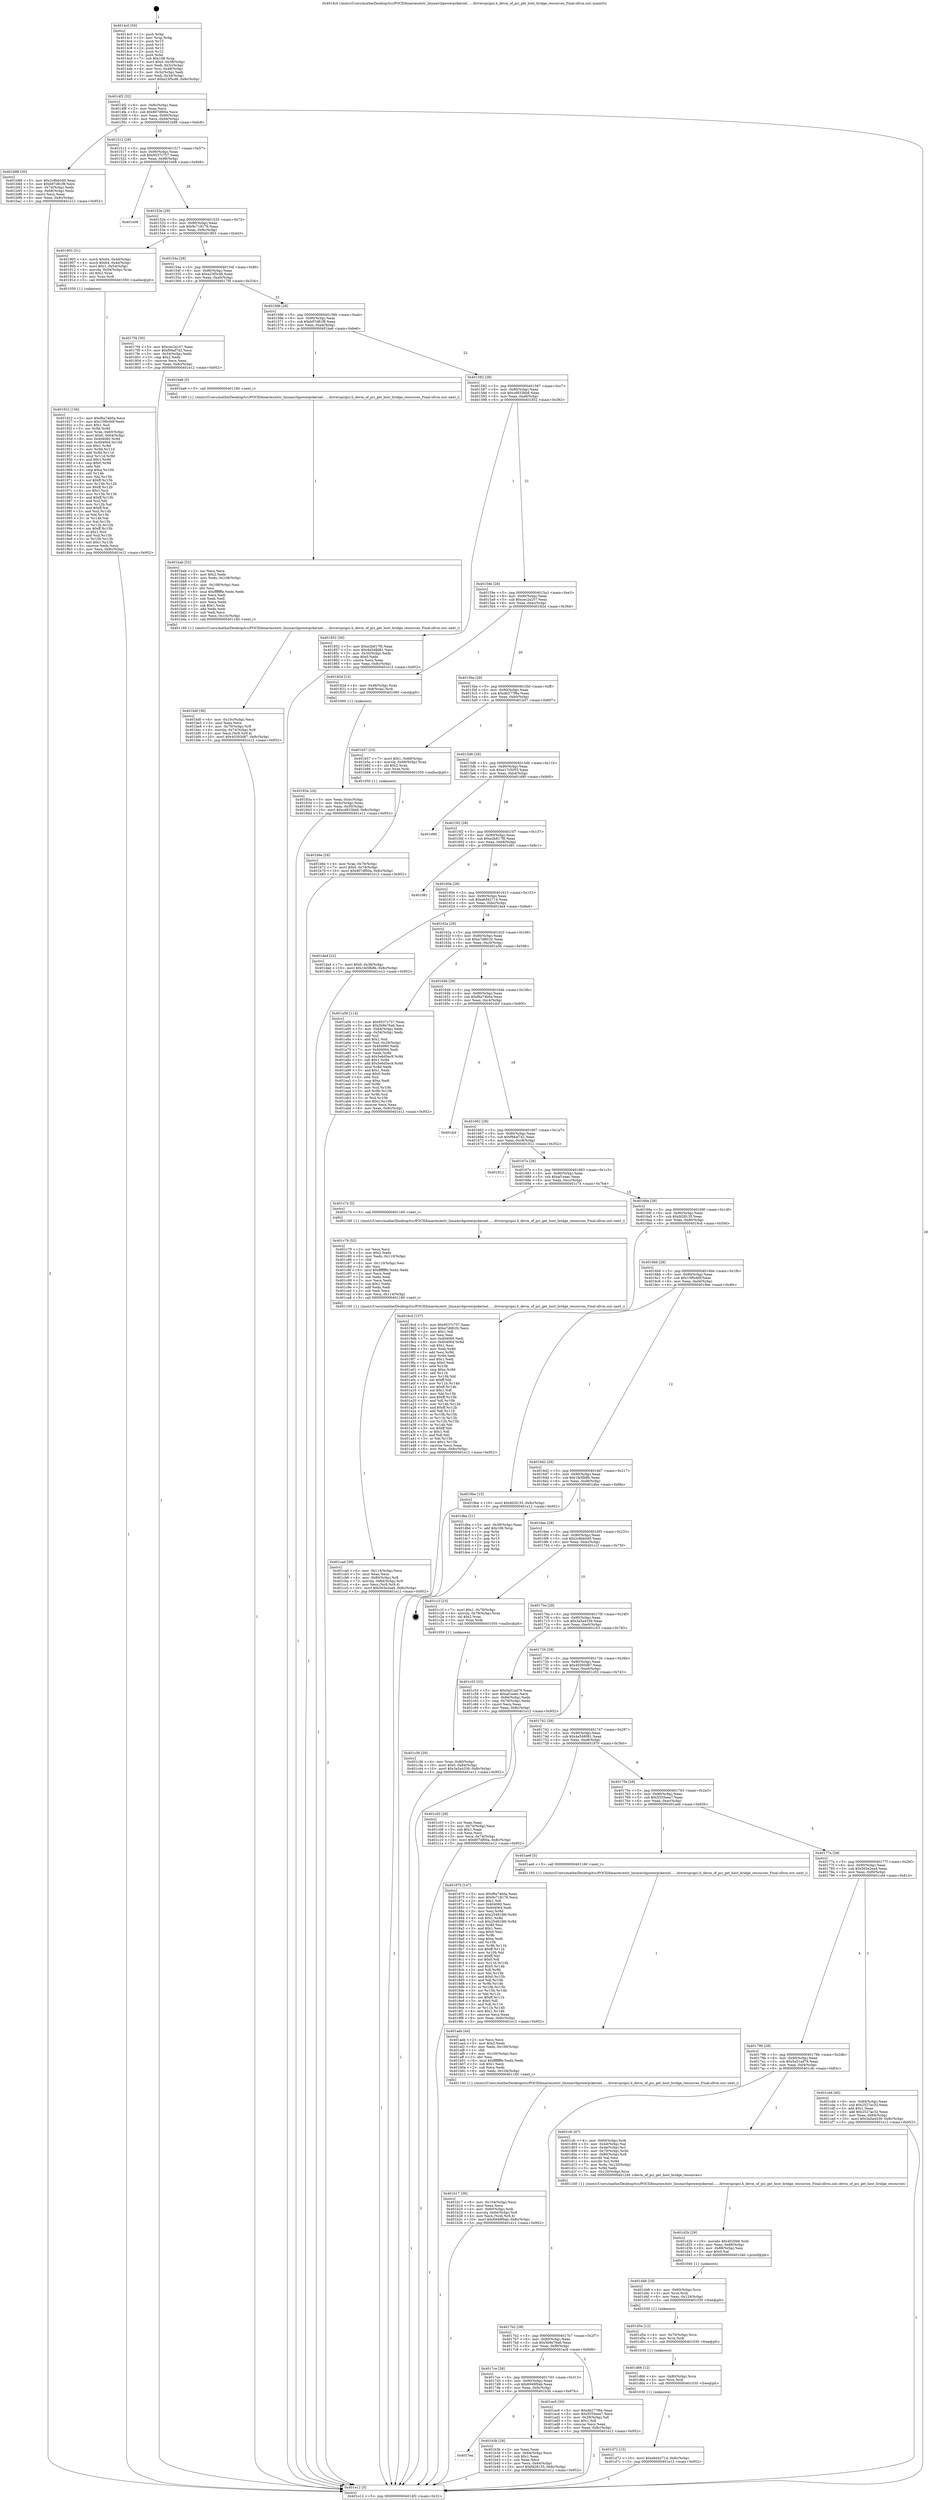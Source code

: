 digraph "0x4014c0" {
  label = "0x4014c0 (/mnt/c/Users/mathe/Desktop/tcc/POCII/binaries/extr_linuxarchpowerpckernel......driverspcipci.h_devm_of_pci_get_host_bridge_resources_Final-ollvm.out::main(0))"
  labelloc = "t"
  node[shape=record]

  Entry [label="",width=0.3,height=0.3,shape=circle,fillcolor=black,style=filled]
  "0x4014f2" [label="{
     0x4014f2 [32]\l
     | [instrs]\l
     &nbsp;&nbsp;0x4014f2 \<+6\>: mov -0x8c(%rbp),%eax\l
     &nbsp;&nbsp;0x4014f8 \<+2\>: mov %eax,%ecx\l
     &nbsp;&nbsp;0x4014fa \<+6\>: sub $0x807df00a,%ecx\l
     &nbsp;&nbsp;0x401500 \<+6\>: mov %eax,-0x90(%rbp)\l
     &nbsp;&nbsp;0x401506 \<+6\>: mov %ecx,-0x94(%rbp)\l
     &nbsp;&nbsp;0x40150c \<+6\>: je 0000000000401b88 \<main+0x6c8\>\l
  }"]
  "0x401b88" [label="{
     0x401b88 [30]\l
     | [instrs]\l
     &nbsp;&nbsp;0x401b88 \<+5\>: mov $0x2c8bb5d0,%eax\l
     &nbsp;&nbsp;0x401b8d \<+5\>: mov $0xb97d81f8,%ecx\l
     &nbsp;&nbsp;0x401b92 \<+3\>: mov -0x74(%rbp),%edx\l
     &nbsp;&nbsp;0x401b95 \<+3\>: cmp -0x68(%rbp),%edx\l
     &nbsp;&nbsp;0x401b98 \<+3\>: cmovl %ecx,%eax\l
     &nbsp;&nbsp;0x401b9b \<+6\>: mov %eax,-0x8c(%rbp)\l
     &nbsp;&nbsp;0x401ba1 \<+5\>: jmp 0000000000401e12 \<main+0x952\>\l
  }"]
  "0x401512" [label="{
     0x401512 [28]\l
     | [instrs]\l
     &nbsp;&nbsp;0x401512 \<+5\>: jmp 0000000000401517 \<main+0x57\>\l
     &nbsp;&nbsp;0x401517 \<+6\>: mov -0x90(%rbp),%eax\l
     &nbsp;&nbsp;0x40151d \<+5\>: sub $0x9537c757,%eax\l
     &nbsp;&nbsp;0x401522 \<+6\>: mov %eax,-0x98(%rbp)\l
     &nbsp;&nbsp;0x401528 \<+6\>: je 0000000000401e08 \<main+0x948\>\l
  }"]
  Exit [label="",width=0.3,height=0.3,shape=circle,fillcolor=black,style=filled,peripheries=2]
  "0x401e08" [label="{
     0x401e08\l
  }", style=dashed]
  "0x40152e" [label="{
     0x40152e [28]\l
     | [instrs]\l
     &nbsp;&nbsp;0x40152e \<+5\>: jmp 0000000000401533 \<main+0x73\>\l
     &nbsp;&nbsp;0x401533 \<+6\>: mov -0x90(%rbp),%eax\l
     &nbsp;&nbsp;0x401539 \<+5\>: sub $0x9c718176,%eax\l
     &nbsp;&nbsp;0x40153e \<+6\>: mov %eax,-0x9c(%rbp)\l
     &nbsp;&nbsp;0x401544 \<+6\>: je 0000000000401903 \<main+0x443\>\l
  }"]
  "0x401d72" [label="{
     0x401d72 [15]\l
     | [instrs]\l
     &nbsp;&nbsp;0x401d72 \<+10\>: movl $0xe6d42714,-0x8c(%rbp)\l
     &nbsp;&nbsp;0x401d7c \<+5\>: jmp 0000000000401e12 \<main+0x952\>\l
  }"]
  "0x401903" [label="{
     0x401903 [31]\l
     | [instrs]\l
     &nbsp;&nbsp;0x401903 \<+4\>: movb $0x64,-0x4d(%rbp)\l
     &nbsp;&nbsp;0x401907 \<+4\>: movb $0x64,-0x4e(%rbp)\l
     &nbsp;&nbsp;0x40190b \<+7\>: movl $0x1,-0x54(%rbp)\l
     &nbsp;&nbsp;0x401912 \<+4\>: movslq -0x54(%rbp),%rax\l
     &nbsp;&nbsp;0x401916 \<+4\>: shl $0x2,%rax\l
     &nbsp;&nbsp;0x40191a \<+3\>: mov %rax,%rdi\l
     &nbsp;&nbsp;0x40191d \<+5\>: call 0000000000401050 \<malloc@plt\>\l
     | [calls]\l
     &nbsp;&nbsp;0x401050 \{1\} (unknown)\l
  }"]
  "0x40154a" [label="{
     0x40154a [28]\l
     | [instrs]\l
     &nbsp;&nbsp;0x40154a \<+5\>: jmp 000000000040154f \<main+0x8f\>\l
     &nbsp;&nbsp;0x40154f \<+6\>: mov -0x90(%rbp),%eax\l
     &nbsp;&nbsp;0x401555 \<+5\>: sub $0xa23f5cd8,%eax\l
     &nbsp;&nbsp;0x40155a \<+6\>: mov %eax,-0xa0(%rbp)\l
     &nbsp;&nbsp;0x401560 \<+6\>: je 00000000004017f4 \<main+0x334\>\l
  }"]
  "0x401d66" [label="{
     0x401d66 [12]\l
     | [instrs]\l
     &nbsp;&nbsp;0x401d66 \<+4\>: mov -0x80(%rbp),%rcx\l
     &nbsp;&nbsp;0x401d6a \<+3\>: mov %rcx,%rdi\l
     &nbsp;&nbsp;0x401d6d \<+5\>: call 0000000000401030 \<free@plt\>\l
     | [calls]\l
     &nbsp;&nbsp;0x401030 \{1\} (unknown)\l
  }"]
  "0x4017f4" [label="{
     0x4017f4 [30]\l
     | [instrs]\l
     &nbsp;&nbsp;0x4017f4 \<+5\>: mov $0xcec2a107,%eax\l
     &nbsp;&nbsp;0x4017f9 \<+5\>: mov $0xf94af742,%ecx\l
     &nbsp;&nbsp;0x4017fe \<+3\>: mov -0x34(%rbp),%edx\l
     &nbsp;&nbsp;0x401801 \<+3\>: cmp $0x2,%edx\l
     &nbsp;&nbsp;0x401804 \<+3\>: cmovne %ecx,%eax\l
     &nbsp;&nbsp;0x401807 \<+6\>: mov %eax,-0x8c(%rbp)\l
     &nbsp;&nbsp;0x40180d \<+5\>: jmp 0000000000401e12 \<main+0x952\>\l
  }"]
  "0x401566" [label="{
     0x401566 [28]\l
     | [instrs]\l
     &nbsp;&nbsp;0x401566 \<+5\>: jmp 000000000040156b \<main+0xab\>\l
     &nbsp;&nbsp;0x40156b \<+6\>: mov -0x90(%rbp),%eax\l
     &nbsp;&nbsp;0x401571 \<+5\>: sub $0xb97d81f8,%eax\l
     &nbsp;&nbsp;0x401576 \<+6\>: mov %eax,-0xa4(%rbp)\l
     &nbsp;&nbsp;0x40157c \<+6\>: je 0000000000401ba6 \<main+0x6e6\>\l
  }"]
  "0x401e12" [label="{
     0x401e12 [5]\l
     | [instrs]\l
     &nbsp;&nbsp;0x401e12 \<+5\>: jmp 00000000004014f2 \<main+0x32\>\l
  }"]
  "0x4014c0" [label="{
     0x4014c0 [50]\l
     | [instrs]\l
     &nbsp;&nbsp;0x4014c0 \<+1\>: push %rbp\l
     &nbsp;&nbsp;0x4014c1 \<+3\>: mov %rsp,%rbp\l
     &nbsp;&nbsp;0x4014c4 \<+2\>: push %r15\l
     &nbsp;&nbsp;0x4014c6 \<+2\>: push %r14\l
     &nbsp;&nbsp;0x4014c8 \<+2\>: push %r13\l
     &nbsp;&nbsp;0x4014ca \<+2\>: push %r12\l
     &nbsp;&nbsp;0x4014cc \<+1\>: push %rbx\l
     &nbsp;&nbsp;0x4014cd \<+7\>: sub $0x108,%rsp\l
     &nbsp;&nbsp;0x4014d4 \<+7\>: movl $0x0,-0x38(%rbp)\l
     &nbsp;&nbsp;0x4014db \<+3\>: mov %edi,-0x3c(%rbp)\l
     &nbsp;&nbsp;0x4014de \<+4\>: mov %rsi,-0x48(%rbp)\l
     &nbsp;&nbsp;0x4014e2 \<+3\>: mov -0x3c(%rbp),%edi\l
     &nbsp;&nbsp;0x4014e5 \<+3\>: mov %edi,-0x34(%rbp)\l
     &nbsp;&nbsp;0x4014e8 \<+10\>: movl $0xa23f5cd8,-0x8c(%rbp)\l
  }"]
  "0x401d5a" [label="{
     0x401d5a [12]\l
     | [instrs]\l
     &nbsp;&nbsp;0x401d5a \<+4\>: mov -0x70(%rbp),%rcx\l
     &nbsp;&nbsp;0x401d5e \<+3\>: mov %rcx,%rdi\l
     &nbsp;&nbsp;0x401d61 \<+5\>: call 0000000000401030 \<free@plt\>\l
     | [calls]\l
     &nbsp;&nbsp;0x401030 \{1\} (unknown)\l
  }"]
  "0x401ba6" [label="{
     0x401ba6 [5]\l
     | [instrs]\l
     &nbsp;&nbsp;0x401ba6 \<+5\>: call 0000000000401160 \<next_i\>\l
     | [calls]\l
     &nbsp;&nbsp;0x401160 \{1\} (/mnt/c/Users/mathe/Desktop/tcc/POCII/binaries/extr_linuxarchpowerpckernel......driverspcipci.h_devm_of_pci_get_host_bridge_resources_Final-ollvm.out::next_i)\l
  }"]
  "0x401582" [label="{
     0x401582 [28]\l
     | [instrs]\l
     &nbsp;&nbsp;0x401582 \<+5\>: jmp 0000000000401587 \<main+0xc7\>\l
     &nbsp;&nbsp;0x401587 \<+6\>: mov -0x90(%rbp),%eax\l
     &nbsp;&nbsp;0x40158d \<+5\>: sub $0xcd833bb8,%eax\l
     &nbsp;&nbsp;0x401592 \<+6\>: mov %eax,-0xa8(%rbp)\l
     &nbsp;&nbsp;0x401598 \<+6\>: je 0000000000401852 \<main+0x392\>\l
  }"]
  "0x401d48" [label="{
     0x401d48 [18]\l
     | [instrs]\l
     &nbsp;&nbsp;0x401d48 \<+4\>: mov -0x60(%rbp),%rcx\l
     &nbsp;&nbsp;0x401d4c \<+3\>: mov %rcx,%rdi\l
     &nbsp;&nbsp;0x401d4f \<+6\>: mov %eax,-0x124(%rbp)\l
     &nbsp;&nbsp;0x401d55 \<+5\>: call 0000000000401030 \<free@plt\>\l
     | [calls]\l
     &nbsp;&nbsp;0x401030 \{1\} (unknown)\l
  }"]
  "0x401852" [label="{
     0x401852 [30]\l
     | [instrs]\l
     &nbsp;&nbsp;0x401852 \<+5\>: mov $0xe2b817f0,%eax\l
     &nbsp;&nbsp;0x401857 \<+5\>: mov $0x4a548081,%ecx\l
     &nbsp;&nbsp;0x40185c \<+3\>: mov -0x30(%rbp),%edx\l
     &nbsp;&nbsp;0x40185f \<+3\>: cmp $0x0,%edx\l
     &nbsp;&nbsp;0x401862 \<+3\>: cmove %ecx,%eax\l
     &nbsp;&nbsp;0x401865 \<+6\>: mov %eax,-0x8c(%rbp)\l
     &nbsp;&nbsp;0x40186b \<+5\>: jmp 0000000000401e12 \<main+0x952\>\l
  }"]
  "0x40159e" [label="{
     0x40159e [28]\l
     | [instrs]\l
     &nbsp;&nbsp;0x40159e \<+5\>: jmp 00000000004015a3 \<main+0xe3\>\l
     &nbsp;&nbsp;0x4015a3 \<+6\>: mov -0x90(%rbp),%eax\l
     &nbsp;&nbsp;0x4015a9 \<+5\>: sub $0xcec2a107,%eax\l
     &nbsp;&nbsp;0x4015ae \<+6\>: mov %eax,-0xac(%rbp)\l
     &nbsp;&nbsp;0x4015b4 \<+6\>: je 000000000040182d \<main+0x36d\>\l
  }"]
  "0x401d2b" [label="{
     0x401d2b [29]\l
     | [instrs]\l
     &nbsp;&nbsp;0x401d2b \<+10\>: movabs $0x4020b6,%rdi\l
     &nbsp;&nbsp;0x401d35 \<+6\>: mov %eax,-0x88(%rbp)\l
     &nbsp;&nbsp;0x401d3b \<+6\>: mov -0x88(%rbp),%esi\l
     &nbsp;&nbsp;0x401d41 \<+2\>: mov $0x0,%al\l
     &nbsp;&nbsp;0x401d43 \<+5\>: call 0000000000401040 \<printf@plt\>\l
     | [calls]\l
     &nbsp;&nbsp;0x401040 \{1\} (unknown)\l
  }"]
  "0x40182d" [label="{
     0x40182d [13]\l
     | [instrs]\l
     &nbsp;&nbsp;0x40182d \<+4\>: mov -0x48(%rbp),%rax\l
     &nbsp;&nbsp;0x401831 \<+4\>: mov 0x8(%rax),%rdi\l
     &nbsp;&nbsp;0x401835 \<+5\>: call 0000000000401060 \<atoi@plt\>\l
     | [calls]\l
     &nbsp;&nbsp;0x401060 \{1\} (unknown)\l
  }"]
  "0x4015ba" [label="{
     0x4015ba [28]\l
     | [instrs]\l
     &nbsp;&nbsp;0x4015ba \<+5\>: jmp 00000000004015bf \<main+0xff\>\l
     &nbsp;&nbsp;0x4015bf \<+6\>: mov -0x90(%rbp),%eax\l
     &nbsp;&nbsp;0x4015c5 \<+5\>: sub $0xdb277f6e,%eax\l
     &nbsp;&nbsp;0x4015ca \<+6\>: mov %eax,-0xb0(%rbp)\l
     &nbsp;&nbsp;0x4015d0 \<+6\>: je 0000000000401b57 \<main+0x697\>\l
  }"]
  "0x40183a" [label="{
     0x40183a [24]\l
     | [instrs]\l
     &nbsp;&nbsp;0x40183a \<+3\>: mov %eax,-0x4c(%rbp)\l
     &nbsp;&nbsp;0x40183d \<+3\>: mov -0x4c(%rbp),%eax\l
     &nbsp;&nbsp;0x401840 \<+3\>: mov %eax,-0x30(%rbp)\l
     &nbsp;&nbsp;0x401843 \<+10\>: movl $0xcd833bb8,-0x8c(%rbp)\l
     &nbsp;&nbsp;0x40184d \<+5\>: jmp 0000000000401e12 \<main+0x952\>\l
  }"]
  "0x401cad" [label="{
     0x401cad [39]\l
     | [instrs]\l
     &nbsp;&nbsp;0x401cad \<+6\>: mov -0x114(%rbp),%ecx\l
     &nbsp;&nbsp;0x401cb3 \<+3\>: imul %eax,%ecx\l
     &nbsp;&nbsp;0x401cb6 \<+4\>: mov -0x80(%rbp),%r8\l
     &nbsp;&nbsp;0x401cba \<+7\>: movslq -0x84(%rbp),%r9\l
     &nbsp;&nbsp;0x401cc1 \<+4\>: mov %ecx,(%r8,%r9,4)\l
     &nbsp;&nbsp;0x401cc5 \<+10\>: movl $0x563e2ea4,-0x8c(%rbp)\l
     &nbsp;&nbsp;0x401ccf \<+5\>: jmp 0000000000401e12 \<main+0x952\>\l
  }"]
  "0x401b57" [label="{
     0x401b57 [23]\l
     | [instrs]\l
     &nbsp;&nbsp;0x401b57 \<+7\>: movl $0x1,-0x68(%rbp)\l
     &nbsp;&nbsp;0x401b5e \<+4\>: movslq -0x68(%rbp),%rax\l
     &nbsp;&nbsp;0x401b62 \<+4\>: shl $0x2,%rax\l
     &nbsp;&nbsp;0x401b66 \<+3\>: mov %rax,%rdi\l
     &nbsp;&nbsp;0x401b69 \<+5\>: call 0000000000401050 \<malloc@plt\>\l
     | [calls]\l
     &nbsp;&nbsp;0x401050 \{1\} (unknown)\l
  }"]
  "0x4015d6" [label="{
     0x4015d6 [28]\l
     | [instrs]\l
     &nbsp;&nbsp;0x4015d6 \<+5\>: jmp 00000000004015db \<main+0x11b\>\l
     &nbsp;&nbsp;0x4015db \<+6\>: mov -0x90(%rbp),%eax\l
     &nbsp;&nbsp;0x4015e1 \<+5\>: sub $0xe17c5055,%eax\l
     &nbsp;&nbsp;0x4015e6 \<+6\>: mov %eax,-0xb4(%rbp)\l
     &nbsp;&nbsp;0x4015ec \<+6\>: je 0000000000401d90 \<main+0x8d0\>\l
  }"]
  "0x401c79" [label="{
     0x401c79 [52]\l
     | [instrs]\l
     &nbsp;&nbsp;0x401c79 \<+2\>: xor %ecx,%ecx\l
     &nbsp;&nbsp;0x401c7b \<+5\>: mov $0x2,%edx\l
     &nbsp;&nbsp;0x401c80 \<+6\>: mov %edx,-0x110(%rbp)\l
     &nbsp;&nbsp;0x401c86 \<+1\>: cltd\l
     &nbsp;&nbsp;0x401c87 \<+6\>: mov -0x110(%rbp),%esi\l
     &nbsp;&nbsp;0x401c8d \<+2\>: idiv %esi\l
     &nbsp;&nbsp;0x401c8f \<+6\>: imul $0xfffffffe,%edx,%edx\l
     &nbsp;&nbsp;0x401c95 \<+2\>: mov %ecx,%edi\l
     &nbsp;&nbsp;0x401c97 \<+2\>: sub %edx,%edi\l
     &nbsp;&nbsp;0x401c99 \<+2\>: mov %ecx,%edx\l
     &nbsp;&nbsp;0x401c9b \<+3\>: sub $0x1,%edx\l
     &nbsp;&nbsp;0x401c9e \<+2\>: add %edx,%edi\l
     &nbsp;&nbsp;0x401ca0 \<+2\>: sub %edi,%ecx\l
     &nbsp;&nbsp;0x401ca2 \<+6\>: mov %ecx,-0x114(%rbp)\l
     &nbsp;&nbsp;0x401ca8 \<+5\>: call 0000000000401160 \<next_i\>\l
     | [calls]\l
     &nbsp;&nbsp;0x401160 \{1\} (/mnt/c/Users/mathe/Desktop/tcc/POCII/binaries/extr_linuxarchpowerpckernel......driverspcipci.h_devm_of_pci_get_host_bridge_resources_Final-ollvm.out::next_i)\l
  }"]
  "0x401d90" [label="{
     0x401d90\l
  }", style=dashed]
  "0x4015f2" [label="{
     0x4015f2 [28]\l
     | [instrs]\l
     &nbsp;&nbsp;0x4015f2 \<+5\>: jmp 00000000004015f7 \<main+0x137\>\l
     &nbsp;&nbsp;0x4015f7 \<+6\>: mov -0x90(%rbp),%eax\l
     &nbsp;&nbsp;0x4015fd \<+5\>: sub $0xe2b817f0,%eax\l
     &nbsp;&nbsp;0x401602 \<+6\>: mov %eax,-0xb8(%rbp)\l
     &nbsp;&nbsp;0x401608 \<+6\>: je 0000000000401d81 \<main+0x8c1\>\l
  }"]
  "0x401c36" [label="{
     0x401c36 [29]\l
     | [instrs]\l
     &nbsp;&nbsp;0x401c36 \<+4\>: mov %rax,-0x80(%rbp)\l
     &nbsp;&nbsp;0x401c3a \<+10\>: movl $0x0,-0x84(%rbp)\l
     &nbsp;&nbsp;0x401c44 \<+10\>: movl $0x3a5a4339,-0x8c(%rbp)\l
     &nbsp;&nbsp;0x401c4e \<+5\>: jmp 0000000000401e12 \<main+0x952\>\l
  }"]
  "0x401d81" [label="{
     0x401d81\l
  }", style=dashed]
  "0x40160e" [label="{
     0x40160e [28]\l
     | [instrs]\l
     &nbsp;&nbsp;0x40160e \<+5\>: jmp 0000000000401613 \<main+0x153\>\l
     &nbsp;&nbsp;0x401613 \<+6\>: mov -0x90(%rbp),%eax\l
     &nbsp;&nbsp;0x401619 \<+5\>: sub $0xe6d42714,%eax\l
     &nbsp;&nbsp;0x40161e \<+6\>: mov %eax,-0xbc(%rbp)\l
     &nbsp;&nbsp;0x401624 \<+6\>: je 0000000000401da4 \<main+0x8e4\>\l
  }"]
  "0x401bdf" [label="{
     0x401bdf [36]\l
     | [instrs]\l
     &nbsp;&nbsp;0x401bdf \<+6\>: mov -0x10c(%rbp),%ecx\l
     &nbsp;&nbsp;0x401be5 \<+3\>: imul %eax,%ecx\l
     &nbsp;&nbsp;0x401be8 \<+4\>: mov -0x70(%rbp),%r8\l
     &nbsp;&nbsp;0x401bec \<+4\>: movslq -0x74(%rbp),%r9\l
     &nbsp;&nbsp;0x401bf0 \<+4\>: mov %ecx,(%r8,%r9,4)\l
     &nbsp;&nbsp;0x401bf4 \<+10\>: movl $0x40393d87,-0x8c(%rbp)\l
     &nbsp;&nbsp;0x401bfe \<+5\>: jmp 0000000000401e12 \<main+0x952\>\l
  }"]
  "0x401da4" [label="{
     0x401da4 [22]\l
     | [instrs]\l
     &nbsp;&nbsp;0x401da4 \<+7\>: movl $0x0,-0x38(%rbp)\l
     &nbsp;&nbsp;0x401dab \<+10\>: movl $0x1fe5fb8b,-0x8c(%rbp)\l
     &nbsp;&nbsp;0x401db5 \<+5\>: jmp 0000000000401e12 \<main+0x952\>\l
  }"]
  "0x40162a" [label="{
     0x40162a [28]\l
     | [instrs]\l
     &nbsp;&nbsp;0x40162a \<+5\>: jmp 000000000040162f \<main+0x16f\>\l
     &nbsp;&nbsp;0x40162f \<+6\>: mov -0x90(%rbp),%eax\l
     &nbsp;&nbsp;0x401635 \<+5\>: sub $0xe7d861fc,%eax\l
     &nbsp;&nbsp;0x40163a \<+6\>: mov %eax,-0xc0(%rbp)\l
     &nbsp;&nbsp;0x401640 \<+6\>: je 0000000000401a56 \<main+0x596\>\l
  }"]
  "0x401bab" [label="{
     0x401bab [52]\l
     | [instrs]\l
     &nbsp;&nbsp;0x401bab \<+2\>: xor %ecx,%ecx\l
     &nbsp;&nbsp;0x401bad \<+5\>: mov $0x2,%edx\l
     &nbsp;&nbsp;0x401bb2 \<+6\>: mov %edx,-0x108(%rbp)\l
     &nbsp;&nbsp;0x401bb8 \<+1\>: cltd\l
     &nbsp;&nbsp;0x401bb9 \<+6\>: mov -0x108(%rbp),%esi\l
     &nbsp;&nbsp;0x401bbf \<+2\>: idiv %esi\l
     &nbsp;&nbsp;0x401bc1 \<+6\>: imul $0xfffffffe,%edx,%edx\l
     &nbsp;&nbsp;0x401bc7 \<+2\>: mov %ecx,%edi\l
     &nbsp;&nbsp;0x401bc9 \<+2\>: sub %edx,%edi\l
     &nbsp;&nbsp;0x401bcb \<+2\>: mov %ecx,%edx\l
     &nbsp;&nbsp;0x401bcd \<+3\>: sub $0x1,%edx\l
     &nbsp;&nbsp;0x401bd0 \<+2\>: add %edx,%edi\l
     &nbsp;&nbsp;0x401bd2 \<+2\>: sub %edi,%ecx\l
     &nbsp;&nbsp;0x401bd4 \<+6\>: mov %ecx,-0x10c(%rbp)\l
     &nbsp;&nbsp;0x401bda \<+5\>: call 0000000000401160 \<next_i\>\l
     | [calls]\l
     &nbsp;&nbsp;0x401160 \{1\} (/mnt/c/Users/mathe/Desktop/tcc/POCII/binaries/extr_linuxarchpowerpckernel......driverspcipci.h_devm_of_pci_get_host_bridge_resources_Final-ollvm.out::next_i)\l
  }"]
  "0x401a56" [label="{
     0x401a56 [114]\l
     | [instrs]\l
     &nbsp;&nbsp;0x401a56 \<+5\>: mov $0x9537c757,%eax\l
     &nbsp;&nbsp;0x401a5b \<+5\>: mov $0x5b9e76a6,%ecx\l
     &nbsp;&nbsp;0x401a60 \<+3\>: mov -0x64(%rbp),%edx\l
     &nbsp;&nbsp;0x401a63 \<+3\>: cmp -0x54(%rbp),%edx\l
     &nbsp;&nbsp;0x401a66 \<+4\>: setl %sil\l
     &nbsp;&nbsp;0x401a6a \<+4\>: and $0x1,%sil\l
     &nbsp;&nbsp;0x401a6e \<+4\>: mov %sil,-0x29(%rbp)\l
     &nbsp;&nbsp;0x401a72 \<+7\>: mov 0x404060,%edx\l
     &nbsp;&nbsp;0x401a79 \<+7\>: mov 0x404064,%edi\l
     &nbsp;&nbsp;0x401a80 \<+3\>: mov %edx,%r8d\l
     &nbsp;&nbsp;0x401a83 \<+7\>: sub $0x5e6d5ec9,%r8d\l
     &nbsp;&nbsp;0x401a8a \<+4\>: sub $0x1,%r8d\l
     &nbsp;&nbsp;0x401a8e \<+7\>: add $0x5e6d5ec9,%r8d\l
     &nbsp;&nbsp;0x401a95 \<+4\>: imul %r8d,%edx\l
     &nbsp;&nbsp;0x401a99 \<+3\>: and $0x1,%edx\l
     &nbsp;&nbsp;0x401a9c \<+3\>: cmp $0x0,%edx\l
     &nbsp;&nbsp;0x401a9f \<+4\>: sete %sil\l
     &nbsp;&nbsp;0x401aa3 \<+3\>: cmp $0xa,%edi\l
     &nbsp;&nbsp;0x401aa6 \<+4\>: setl %r9b\l
     &nbsp;&nbsp;0x401aaa \<+3\>: mov %sil,%r10b\l
     &nbsp;&nbsp;0x401aad \<+3\>: and %r9b,%r10b\l
     &nbsp;&nbsp;0x401ab0 \<+3\>: xor %r9b,%sil\l
     &nbsp;&nbsp;0x401ab3 \<+3\>: or %sil,%r10b\l
     &nbsp;&nbsp;0x401ab6 \<+4\>: test $0x1,%r10b\l
     &nbsp;&nbsp;0x401aba \<+3\>: cmovne %ecx,%eax\l
     &nbsp;&nbsp;0x401abd \<+6\>: mov %eax,-0x8c(%rbp)\l
     &nbsp;&nbsp;0x401ac3 \<+5\>: jmp 0000000000401e12 \<main+0x952\>\l
  }"]
  "0x401646" [label="{
     0x401646 [28]\l
     | [instrs]\l
     &nbsp;&nbsp;0x401646 \<+5\>: jmp 000000000040164b \<main+0x18b\>\l
     &nbsp;&nbsp;0x40164b \<+6\>: mov -0x90(%rbp),%eax\l
     &nbsp;&nbsp;0x401651 \<+5\>: sub $0xf6a74b0a,%eax\l
     &nbsp;&nbsp;0x401656 \<+6\>: mov %eax,-0xc4(%rbp)\l
     &nbsp;&nbsp;0x40165c \<+6\>: je 0000000000401dcf \<main+0x90f\>\l
  }"]
  "0x401b6e" [label="{
     0x401b6e [26]\l
     | [instrs]\l
     &nbsp;&nbsp;0x401b6e \<+4\>: mov %rax,-0x70(%rbp)\l
     &nbsp;&nbsp;0x401b72 \<+7\>: movl $0x0,-0x74(%rbp)\l
     &nbsp;&nbsp;0x401b79 \<+10\>: movl $0x807df00a,-0x8c(%rbp)\l
     &nbsp;&nbsp;0x401b83 \<+5\>: jmp 0000000000401e12 \<main+0x952\>\l
  }"]
  "0x401dcf" [label="{
     0x401dcf\l
  }", style=dashed]
  "0x401662" [label="{
     0x401662 [28]\l
     | [instrs]\l
     &nbsp;&nbsp;0x401662 \<+5\>: jmp 0000000000401667 \<main+0x1a7\>\l
     &nbsp;&nbsp;0x401667 \<+6\>: mov -0x90(%rbp),%eax\l
     &nbsp;&nbsp;0x40166d \<+5\>: sub $0xf94af742,%eax\l
     &nbsp;&nbsp;0x401672 \<+6\>: mov %eax,-0xc8(%rbp)\l
     &nbsp;&nbsp;0x401678 \<+6\>: je 0000000000401812 \<main+0x352\>\l
  }"]
  "0x4017ea" [label="{
     0x4017ea\l
  }", style=dashed]
  "0x401812" [label="{
     0x401812\l
  }", style=dashed]
  "0x40167e" [label="{
     0x40167e [28]\l
     | [instrs]\l
     &nbsp;&nbsp;0x40167e \<+5\>: jmp 0000000000401683 \<main+0x1c3\>\l
     &nbsp;&nbsp;0x401683 \<+6\>: mov -0x90(%rbp),%eax\l
     &nbsp;&nbsp;0x401689 \<+5\>: sub $0xaf1eaec,%eax\l
     &nbsp;&nbsp;0x40168e \<+6\>: mov %eax,-0xcc(%rbp)\l
     &nbsp;&nbsp;0x401694 \<+6\>: je 0000000000401c74 \<main+0x7b4\>\l
  }"]
  "0x401b3b" [label="{
     0x401b3b [28]\l
     | [instrs]\l
     &nbsp;&nbsp;0x401b3b \<+2\>: xor %eax,%eax\l
     &nbsp;&nbsp;0x401b3d \<+3\>: mov -0x64(%rbp),%ecx\l
     &nbsp;&nbsp;0x401b40 \<+3\>: sub $0x1,%eax\l
     &nbsp;&nbsp;0x401b43 \<+2\>: sub %eax,%ecx\l
     &nbsp;&nbsp;0x401b45 \<+3\>: mov %ecx,-0x64(%rbp)\l
     &nbsp;&nbsp;0x401b48 \<+10\>: movl $0xfd28135,-0x8c(%rbp)\l
     &nbsp;&nbsp;0x401b52 \<+5\>: jmp 0000000000401e12 \<main+0x952\>\l
  }"]
  "0x401c74" [label="{
     0x401c74 [5]\l
     | [instrs]\l
     &nbsp;&nbsp;0x401c74 \<+5\>: call 0000000000401160 \<next_i\>\l
     | [calls]\l
     &nbsp;&nbsp;0x401160 \{1\} (/mnt/c/Users/mathe/Desktop/tcc/POCII/binaries/extr_linuxarchpowerpckernel......driverspcipci.h_devm_of_pci_get_host_bridge_resources_Final-ollvm.out::next_i)\l
  }"]
  "0x40169a" [label="{
     0x40169a [28]\l
     | [instrs]\l
     &nbsp;&nbsp;0x40169a \<+5\>: jmp 000000000040169f \<main+0x1df\>\l
     &nbsp;&nbsp;0x40169f \<+6\>: mov -0x90(%rbp),%eax\l
     &nbsp;&nbsp;0x4016a5 \<+5\>: sub $0xfd28135,%eax\l
     &nbsp;&nbsp;0x4016aa \<+6\>: mov %eax,-0xd0(%rbp)\l
     &nbsp;&nbsp;0x4016b0 \<+6\>: je 00000000004019cd \<main+0x50d\>\l
  }"]
  "0x401b17" [label="{
     0x401b17 [36]\l
     | [instrs]\l
     &nbsp;&nbsp;0x401b17 \<+6\>: mov -0x104(%rbp),%ecx\l
     &nbsp;&nbsp;0x401b1d \<+3\>: imul %eax,%ecx\l
     &nbsp;&nbsp;0x401b20 \<+4\>: mov -0x60(%rbp),%rdi\l
     &nbsp;&nbsp;0x401b24 \<+4\>: movslq -0x64(%rbp),%r8\l
     &nbsp;&nbsp;0x401b28 \<+4\>: mov %ecx,(%rdi,%r8,4)\l
     &nbsp;&nbsp;0x401b2c \<+10\>: movl $0x6949f0ab,-0x8c(%rbp)\l
     &nbsp;&nbsp;0x401b36 \<+5\>: jmp 0000000000401e12 \<main+0x952\>\l
  }"]
  "0x4019cd" [label="{
     0x4019cd [137]\l
     | [instrs]\l
     &nbsp;&nbsp;0x4019cd \<+5\>: mov $0x9537c757,%eax\l
     &nbsp;&nbsp;0x4019d2 \<+5\>: mov $0xe7d861fc,%ecx\l
     &nbsp;&nbsp;0x4019d7 \<+2\>: mov $0x1,%dl\l
     &nbsp;&nbsp;0x4019d9 \<+2\>: xor %esi,%esi\l
     &nbsp;&nbsp;0x4019db \<+7\>: mov 0x404060,%edi\l
     &nbsp;&nbsp;0x4019e2 \<+8\>: mov 0x404064,%r8d\l
     &nbsp;&nbsp;0x4019ea \<+3\>: sub $0x1,%esi\l
     &nbsp;&nbsp;0x4019ed \<+3\>: mov %edi,%r9d\l
     &nbsp;&nbsp;0x4019f0 \<+3\>: add %esi,%r9d\l
     &nbsp;&nbsp;0x4019f3 \<+4\>: imul %r9d,%edi\l
     &nbsp;&nbsp;0x4019f7 \<+3\>: and $0x1,%edi\l
     &nbsp;&nbsp;0x4019fa \<+3\>: cmp $0x0,%edi\l
     &nbsp;&nbsp;0x4019fd \<+4\>: sete %r10b\l
     &nbsp;&nbsp;0x401a01 \<+4\>: cmp $0xa,%r8d\l
     &nbsp;&nbsp;0x401a05 \<+4\>: setl %r11b\l
     &nbsp;&nbsp;0x401a09 \<+3\>: mov %r10b,%bl\l
     &nbsp;&nbsp;0x401a0c \<+3\>: xor $0xff,%bl\l
     &nbsp;&nbsp;0x401a0f \<+3\>: mov %r11b,%r14b\l
     &nbsp;&nbsp;0x401a12 \<+4\>: xor $0xff,%r14b\l
     &nbsp;&nbsp;0x401a16 \<+3\>: xor $0x1,%dl\l
     &nbsp;&nbsp;0x401a19 \<+3\>: mov %bl,%r15b\l
     &nbsp;&nbsp;0x401a1c \<+4\>: and $0xff,%r15b\l
     &nbsp;&nbsp;0x401a20 \<+3\>: and %dl,%r10b\l
     &nbsp;&nbsp;0x401a23 \<+3\>: mov %r14b,%r12b\l
     &nbsp;&nbsp;0x401a26 \<+4\>: and $0xff,%r12b\l
     &nbsp;&nbsp;0x401a2a \<+3\>: and %dl,%r11b\l
     &nbsp;&nbsp;0x401a2d \<+3\>: or %r10b,%r15b\l
     &nbsp;&nbsp;0x401a30 \<+3\>: or %r11b,%r12b\l
     &nbsp;&nbsp;0x401a33 \<+3\>: xor %r12b,%r15b\l
     &nbsp;&nbsp;0x401a36 \<+3\>: or %r14b,%bl\l
     &nbsp;&nbsp;0x401a39 \<+3\>: xor $0xff,%bl\l
     &nbsp;&nbsp;0x401a3c \<+3\>: or $0x1,%dl\l
     &nbsp;&nbsp;0x401a3f \<+2\>: and %dl,%bl\l
     &nbsp;&nbsp;0x401a41 \<+3\>: or %bl,%r15b\l
     &nbsp;&nbsp;0x401a44 \<+4\>: test $0x1,%r15b\l
     &nbsp;&nbsp;0x401a48 \<+3\>: cmovne %ecx,%eax\l
     &nbsp;&nbsp;0x401a4b \<+6\>: mov %eax,-0x8c(%rbp)\l
     &nbsp;&nbsp;0x401a51 \<+5\>: jmp 0000000000401e12 \<main+0x952\>\l
  }"]
  "0x4016b6" [label="{
     0x4016b6 [28]\l
     | [instrs]\l
     &nbsp;&nbsp;0x4016b6 \<+5\>: jmp 00000000004016bb \<main+0x1fb\>\l
     &nbsp;&nbsp;0x4016bb \<+6\>: mov -0x90(%rbp),%eax\l
     &nbsp;&nbsp;0x4016c1 \<+5\>: sub $0x15f0c60f,%eax\l
     &nbsp;&nbsp;0x4016c6 \<+6\>: mov %eax,-0xd4(%rbp)\l
     &nbsp;&nbsp;0x4016cc \<+6\>: je 00000000004019be \<main+0x4fe\>\l
  }"]
  "0x401aeb" [label="{
     0x401aeb [44]\l
     | [instrs]\l
     &nbsp;&nbsp;0x401aeb \<+2\>: xor %ecx,%ecx\l
     &nbsp;&nbsp;0x401aed \<+5\>: mov $0x2,%edx\l
     &nbsp;&nbsp;0x401af2 \<+6\>: mov %edx,-0x100(%rbp)\l
     &nbsp;&nbsp;0x401af8 \<+1\>: cltd\l
     &nbsp;&nbsp;0x401af9 \<+6\>: mov -0x100(%rbp),%esi\l
     &nbsp;&nbsp;0x401aff \<+2\>: idiv %esi\l
     &nbsp;&nbsp;0x401b01 \<+6\>: imul $0xfffffffe,%edx,%edx\l
     &nbsp;&nbsp;0x401b07 \<+3\>: sub $0x1,%ecx\l
     &nbsp;&nbsp;0x401b0a \<+2\>: sub %ecx,%edx\l
     &nbsp;&nbsp;0x401b0c \<+6\>: mov %edx,-0x104(%rbp)\l
     &nbsp;&nbsp;0x401b12 \<+5\>: call 0000000000401160 \<next_i\>\l
     | [calls]\l
     &nbsp;&nbsp;0x401160 \{1\} (/mnt/c/Users/mathe/Desktop/tcc/POCII/binaries/extr_linuxarchpowerpckernel......driverspcipci.h_devm_of_pci_get_host_bridge_resources_Final-ollvm.out::next_i)\l
  }"]
  "0x4019be" [label="{
     0x4019be [15]\l
     | [instrs]\l
     &nbsp;&nbsp;0x4019be \<+10\>: movl $0xfd28135,-0x8c(%rbp)\l
     &nbsp;&nbsp;0x4019c8 \<+5\>: jmp 0000000000401e12 \<main+0x952\>\l
  }"]
  "0x4016d2" [label="{
     0x4016d2 [28]\l
     | [instrs]\l
     &nbsp;&nbsp;0x4016d2 \<+5\>: jmp 00000000004016d7 \<main+0x217\>\l
     &nbsp;&nbsp;0x4016d7 \<+6\>: mov -0x90(%rbp),%eax\l
     &nbsp;&nbsp;0x4016dd \<+5\>: sub $0x1fe5fb8b,%eax\l
     &nbsp;&nbsp;0x4016e2 \<+6\>: mov %eax,-0xd8(%rbp)\l
     &nbsp;&nbsp;0x4016e8 \<+6\>: je 0000000000401dba \<main+0x8fa\>\l
  }"]
  "0x4017ce" [label="{
     0x4017ce [28]\l
     | [instrs]\l
     &nbsp;&nbsp;0x4017ce \<+5\>: jmp 00000000004017d3 \<main+0x313\>\l
     &nbsp;&nbsp;0x4017d3 \<+6\>: mov -0x90(%rbp),%eax\l
     &nbsp;&nbsp;0x4017d9 \<+5\>: sub $0x6949f0ab,%eax\l
     &nbsp;&nbsp;0x4017de \<+6\>: mov %eax,-0xfc(%rbp)\l
     &nbsp;&nbsp;0x4017e4 \<+6\>: je 0000000000401b3b \<main+0x67b\>\l
  }"]
  "0x401dba" [label="{
     0x401dba [21]\l
     | [instrs]\l
     &nbsp;&nbsp;0x401dba \<+3\>: mov -0x38(%rbp),%eax\l
     &nbsp;&nbsp;0x401dbd \<+7\>: add $0x108,%rsp\l
     &nbsp;&nbsp;0x401dc4 \<+1\>: pop %rbx\l
     &nbsp;&nbsp;0x401dc5 \<+2\>: pop %r12\l
     &nbsp;&nbsp;0x401dc7 \<+2\>: pop %r13\l
     &nbsp;&nbsp;0x401dc9 \<+2\>: pop %r14\l
     &nbsp;&nbsp;0x401dcb \<+2\>: pop %r15\l
     &nbsp;&nbsp;0x401dcd \<+1\>: pop %rbp\l
     &nbsp;&nbsp;0x401dce \<+1\>: ret\l
  }"]
  "0x4016ee" [label="{
     0x4016ee [28]\l
     | [instrs]\l
     &nbsp;&nbsp;0x4016ee \<+5\>: jmp 00000000004016f3 \<main+0x233\>\l
     &nbsp;&nbsp;0x4016f3 \<+6\>: mov -0x90(%rbp),%eax\l
     &nbsp;&nbsp;0x4016f9 \<+5\>: sub $0x2c8bb5d0,%eax\l
     &nbsp;&nbsp;0x4016fe \<+6\>: mov %eax,-0xdc(%rbp)\l
     &nbsp;&nbsp;0x401704 \<+6\>: je 0000000000401c1f \<main+0x75f\>\l
  }"]
  "0x401ac8" [label="{
     0x401ac8 [30]\l
     | [instrs]\l
     &nbsp;&nbsp;0x401ac8 \<+5\>: mov $0xdb277f6e,%eax\l
     &nbsp;&nbsp;0x401acd \<+5\>: mov $0x5555eea7,%ecx\l
     &nbsp;&nbsp;0x401ad2 \<+3\>: mov -0x29(%rbp),%dl\l
     &nbsp;&nbsp;0x401ad5 \<+3\>: test $0x1,%dl\l
     &nbsp;&nbsp;0x401ad8 \<+3\>: cmovne %ecx,%eax\l
     &nbsp;&nbsp;0x401adb \<+6\>: mov %eax,-0x8c(%rbp)\l
     &nbsp;&nbsp;0x401ae1 \<+5\>: jmp 0000000000401e12 \<main+0x952\>\l
  }"]
  "0x401c1f" [label="{
     0x401c1f [23]\l
     | [instrs]\l
     &nbsp;&nbsp;0x401c1f \<+7\>: movl $0x1,-0x78(%rbp)\l
     &nbsp;&nbsp;0x401c26 \<+4\>: movslq -0x78(%rbp),%rax\l
     &nbsp;&nbsp;0x401c2a \<+4\>: shl $0x2,%rax\l
     &nbsp;&nbsp;0x401c2e \<+3\>: mov %rax,%rdi\l
     &nbsp;&nbsp;0x401c31 \<+5\>: call 0000000000401050 \<malloc@plt\>\l
     | [calls]\l
     &nbsp;&nbsp;0x401050 \{1\} (unknown)\l
  }"]
  "0x40170a" [label="{
     0x40170a [28]\l
     | [instrs]\l
     &nbsp;&nbsp;0x40170a \<+5\>: jmp 000000000040170f \<main+0x24f\>\l
     &nbsp;&nbsp;0x40170f \<+6\>: mov -0x90(%rbp),%eax\l
     &nbsp;&nbsp;0x401715 \<+5\>: sub $0x3a5a4339,%eax\l
     &nbsp;&nbsp;0x40171a \<+6\>: mov %eax,-0xe0(%rbp)\l
     &nbsp;&nbsp;0x401720 \<+6\>: je 0000000000401c53 \<main+0x793\>\l
  }"]
  "0x4017b2" [label="{
     0x4017b2 [28]\l
     | [instrs]\l
     &nbsp;&nbsp;0x4017b2 \<+5\>: jmp 00000000004017b7 \<main+0x2f7\>\l
     &nbsp;&nbsp;0x4017b7 \<+6\>: mov -0x90(%rbp),%eax\l
     &nbsp;&nbsp;0x4017bd \<+5\>: sub $0x5b9e76a6,%eax\l
     &nbsp;&nbsp;0x4017c2 \<+6\>: mov %eax,-0xf8(%rbp)\l
     &nbsp;&nbsp;0x4017c8 \<+6\>: je 0000000000401ac8 \<main+0x608\>\l
  }"]
  "0x401c53" [label="{
     0x401c53 [33]\l
     | [instrs]\l
     &nbsp;&nbsp;0x401c53 \<+5\>: mov $0x5a51ad79,%eax\l
     &nbsp;&nbsp;0x401c58 \<+5\>: mov $0xaf1eaec,%ecx\l
     &nbsp;&nbsp;0x401c5d \<+6\>: mov -0x84(%rbp),%edx\l
     &nbsp;&nbsp;0x401c63 \<+3\>: cmp -0x78(%rbp),%edx\l
     &nbsp;&nbsp;0x401c66 \<+3\>: cmovl %ecx,%eax\l
     &nbsp;&nbsp;0x401c69 \<+6\>: mov %eax,-0x8c(%rbp)\l
     &nbsp;&nbsp;0x401c6f \<+5\>: jmp 0000000000401e12 \<main+0x952\>\l
  }"]
  "0x401726" [label="{
     0x401726 [28]\l
     | [instrs]\l
     &nbsp;&nbsp;0x401726 \<+5\>: jmp 000000000040172b \<main+0x26b\>\l
     &nbsp;&nbsp;0x40172b \<+6\>: mov -0x90(%rbp),%eax\l
     &nbsp;&nbsp;0x401731 \<+5\>: sub $0x40393d87,%eax\l
     &nbsp;&nbsp;0x401736 \<+6\>: mov %eax,-0xe4(%rbp)\l
     &nbsp;&nbsp;0x40173c \<+6\>: je 0000000000401c03 \<main+0x743\>\l
  }"]
  "0x401cfc" [label="{
     0x401cfc [47]\l
     | [instrs]\l
     &nbsp;&nbsp;0x401cfc \<+4\>: mov -0x60(%rbp),%rdi\l
     &nbsp;&nbsp;0x401d00 \<+3\>: mov -0x4d(%rbp),%al\l
     &nbsp;&nbsp;0x401d03 \<+3\>: mov -0x4e(%rbp),%cl\l
     &nbsp;&nbsp;0x401d06 \<+4\>: mov -0x70(%rbp),%rdx\l
     &nbsp;&nbsp;0x401d0a \<+4\>: mov -0x80(%rbp),%r8\l
     &nbsp;&nbsp;0x401d0e \<+3\>: movzbl %al,%esi\l
     &nbsp;&nbsp;0x401d11 \<+4\>: movzbl %cl,%r9d\l
     &nbsp;&nbsp;0x401d15 \<+7\>: mov %rdx,-0x120(%rbp)\l
     &nbsp;&nbsp;0x401d1c \<+3\>: mov %r9d,%edx\l
     &nbsp;&nbsp;0x401d1f \<+7\>: mov -0x120(%rbp),%rcx\l
     &nbsp;&nbsp;0x401d26 \<+5\>: call 0000000000401240 \<devm_of_pci_get_host_bridge_resources\>\l
     | [calls]\l
     &nbsp;&nbsp;0x401240 \{1\} (/mnt/c/Users/mathe/Desktop/tcc/POCII/binaries/extr_linuxarchpowerpckernel......driverspcipci.h_devm_of_pci_get_host_bridge_resources_Final-ollvm.out::devm_of_pci_get_host_bridge_resources)\l
  }"]
  "0x401c03" [label="{
     0x401c03 [28]\l
     | [instrs]\l
     &nbsp;&nbsp;0x401c03 \<+2\>: xor %eax,%eax\l
     &nbsp;&nbsp;0x401c05 \<+3\>: mov -0x74(%rbp),%ecx\l
     &nbsp;&nbsp;0x401c08 \<+3\>: sub $0x1,%eax\l
     &nbsp;&nbsp;0x401c0b \<+2\>: sub %eax,%ecx\l
     &nbsp;&nbsp;0x401c0d \<+3\>: mov %ecx,-0x74(%rbp)\l
     &nbsp;&nbsp;0x401c10 \<+10\>: movl $0x807df00a,-0x8c(%rbp)\l
     &nbsp;&nbsp;0x401c1a \<+5\>: jmp 0000000000401e12 \<main+0x952\>\l
  }"]
  "0x401742" [label="{
     0x401742 [28]\l
     | [instrs]\l
     &nbsp;&nbsp;0x401742 \<+5\>: jmp 0000000000401747 \<main+0x287\>\l
     &nbsp;&nbsp;0x401747 \<+6\>: mov -0x90(%rbp),%eax\l
     &nbsp;&nbsp;0x40174d \<+5\>: sub $0x4a548081,%eax\l
     &nbsp;&nbsp;0x401752 \<+6\>: mov %eax,-0xe8(%rbp)\l
     &nbsp;&nbsp;0x401758 \<+6\>: je 0000000000401870 \<main+0x3b0\>\l
  }"]
  "0x401796" [label="{
     0x401796 [28]\l
     | [instrs]\l
     &nbsp;&nbsp;0x401796 \<+5\>: jmp 000000000040179b \<main+0x2db\>\l
     &nbsp;&nbsp;0x40179b \<+6\>: mov -0x90(%rbp),%eax\l
     &nbsp;&nbsp;0x4017a1 \<+5\>: sub $0x5a51ad79,%eax\l
     &nbsp;&nbsp;0x4017a6 \<+6\>: mov %eax,-0xf4(%rbp)\l
     &nbsp;&nbsp;0x4017ac \<+6\>: je 0000000000401cfc \<main+0x83c\>\l
  }"]
  "0x401870" [label="{
     0x401870 [147]\l
     | [instrs]\l
     &nbsp;&nbsp;0x401870 \<+5\>: mov $0xf6a74b0a,%eax\l
     &nbsp;&nbsp;0x401875 \<+5\>: mov $0x9c718176,%ecx\l
     &nbsp;&nbsp;0x40187a \<+2\>: mov $0x1,%dl\l
     &nbsp;&nbsp;0x40187c \<+7\>: mov 0x404060,%esi\l
     &nbsp;&nbsp;0x401883 \<+7\>: mov 0x404064,%edi\l
     &nbsp;&nbsp;0x40188a \<+3\>: mov %esi,%r8d\l
     &nbsp;&nbsp;0x40188d \<+7\>: add $0x25481fd0,%r8d\l
     &nbsp;&nbsp;0x401894 \<+4\>: sub $0x1,%r8d\l
     &nbsp;&nbsp;0x401898 \<+7\>: sub $0x25481fd0,%r8d\l
     &nbsp;&nbsp;0x40189f \<+4\>: imul %r8d,%esi\l
     &nbsp;&nbsp;0x4018a3 \<+3\>: and $0x1,%esi\l
     &nbsp;&nbsp;0x4018a6 \<+3\>: cmp $0x0,%esi\l
     &nbsp;&nbsp;0x4018a9 \<+4\>: sete %r9b\l
     &nbsp;&nbsp;0x4018ad \<+3\>: cmp $0xa,%edi\l
     &nbsp;&nbsp;0x4018b0 \<+4\>: setl %r10b\l
     &nbsp;&nbsp;0x4018b4 \<+3\>: mov %r9b,%r11b\l
     &nbsp;&nbsp;0x4018b7 \<+4\>: xor $0xff,%r11b\l
     &nbsp;&nbsp;0x4018bb \<+3\>: mov %r10b,%bl\l
     &nbsp;&nbsp;0x4018be \<+3\>: xor $0xff,%bl\l
     &nbsp;&nbsp;0x4018c1 \<+3\>: xor $0x0,%dl\l
     &nbsp;&nbsp;0x4018c4 \<+3\>: mov %r11b,%r14b\l
     &nbsp;&nbsp;0x4018c7 \<+4\>: and $0x0,%r14b\l
     &nbsp;&nbsp;0x4018cb \<+3\>: and %dl,%r9b\l
     &nbsp;&nbsp;0x4018ce \<+3\>: mov %bl,%r15b\l
     &nbsp;&nbsp;0x4018d1 \<+4\>: and $0x0,%r15b\l
     &nbsp;&nbsp;0x4018d5 \<+3\>: and %dl,%r10b\l
     &nbsp;&nbsp;0x4018d8 \<+3\>: or %r9b,%r14b\l
     &nbsp;&nbsp;0x4018db \<+3\>: or %r10b,%r15b\l
     &nbsp;&nbsp;0x4018de \<+3\>: xor %r15b,%r14b\l
     &nbsp;&nbsp;0x4018e1 \<+3\>: or %bl,%r11b\l
     &nbsp;&nbsp;0x4018e4 \<+4\>: xor $0xff,%r11b\l
     &nbsp;&nbsp;0x4018e8 \<+3\>: or $0x0,%dl\l
     &nbsp;&nbsp;0x4018eb \<+3\>: and %dl,%r11b\l
     &nbsp;&nbsp;0x4018ee \<+3\>: or %r11b,%r14b\l
     &nbsp;&nbsp;0x4018f1 \<+4\>: test $0x1,%r14b\l
     &nbsp;&nbsp;0x4018f5 \<+3\>: cmovne %ecx,%eax\l
     &nbsp;&nbsp;0x4018f8 \<+6\>: mov %eax,-0x8c(%rbp)\l
     &nbsp;&nbsp;0x4018fe \<+5\>: jmp 0000000000401e12 \<main+0x952\>\l
  }"]
  "0x40175e" [label="{
     0x40175e [28]\l
     | [instrs]\l
     &nbsp;&nbsp;0x40175e \<+5\>: jmp 0000000000401763 \<main+0x2a3\>\l
     &nbsp;&nbsp;0x401763 \<+6\>: mov -0x90(%rbp),%eax\l
     &nbsp;&nbsp;0x401769 \<+5\>: sub $0x5555eea7,%eax\l
     &nbsp;&nbsp;0x40176e \<+6\>: mov %eax,-0xec(%rbp)\l
     &nbsp;&nbsp;0x401774 \<+6\>: je 0000000000401ae6 \<main+0x626\>\l
  }"]
  "0x401922" [label="{
     0x401922 [156]\l
     | [instrs]\l
     &nbsp;&nbsp;0x401922 \<+5\>: mov $0xf6a74b0a,%ecx\l
     &nbsp;&nbsp;0x401927 \<+5\>: mov $0x15f0c60f,%edx\l
     &nbsp;&nbsp;0x40192c \<+3\>: mov $0x1,%sil\l
     &nbsp;&nbsp;0x40192f \<+3\>: xor %r8d,%r8d\l
     &nbsp;&nbsp;0x401932 \<+4\>: mov %rax,-0x60(%rbp)\l
     &nbsp;&nbsp;0x401936 \<+7\>: movl $0x0,-0x64(%rbp)\l
     &nbsp;&nbsp;0x40193d \<+8\>: mov 0x404060,%r9d\l
     &nbsp;&nbsp;0x401945 \<+8\>: mov 0x404064,%r10d\l
     &nbsp;&nbsp;0x40194d \<+4\>: sub $0x1,%r8d\l
     &nbsp;&nbsp;0x401951 \<+3\>: mov %r9d,%r11d\l
     &nbsp;&nbsp;0x401954 \<+3\>: add %r8d,%r11d\l
     &nbsp;&nbsp;0x401957 \<+4\>: imul %r11d,%r9d\l
     &nbsp;&nbsp;0x40195b \<+4\>: and $0x1,%r9d\l
     &nbsp;&nbsp;0x40195f \<+4\>: cmp $0x0,%r9d\l
     &nbsp;&nbsp;0x401963 \<+3\>: sete %bl\l
     &nbsp;&nbsp;0x401966 \<+4\>: cmp $0xa,%r10d\l
     &nbsp;&nbsp;0x40196a \<+4\>: setl %r14b\l
     &nbsp;&nbsp;0x40196e \<+3\>: mov %bl,%r15b\l
     &nbsp;&nbsp;0x401971 \<+4\>: xor $0xff,%r15b\l
     &nbsp;&nbsp;0x401975 \<+3\>: mov %r14b,%r12b\l
     &nbsp;&nbsp;0x401978 \<+4\>: xor $0xff,%r12b\l
     &nbsp;&nbsp;0x40197c \<+4\>: xor $0x1,%sil\l
     &nbsp;&nbsp;0x401980 \<+3\>: mov %r15b,%r13b\l
     &nbsp;&nbsp;0x401983 \<+4\>: and $0xff,%r13b\l
     &nbsp;&nbsp;0x401987 \<+3\>: and %sil,%bl\l
     &nbsp;&nbsp;0x40198a \<+3\>: mov %r12b,%al\l
     &nbsp;&nbsp;0x40198d \<+2\>: and $0xff,%al\l
     &nbsp;&nbsp;0x40198f \<+3\>: and %sil,%r14b\l
     &nbsp;&nbsp;0x401992 \<+3\>: or %bl,%r13b\l
     &nbsp;&nbsp;0x401995 \<+3\>: or %r14b,%al\l
     &nbsp;&nbsp;0x401998 \<+3\>: xor %al,%r13b\l
     &nbsp;&nbsp;0x40199b \<+3\>: or %r12b,%r15b\l
     &nbsp;&nbsp;0x40199e \<+4\>: xor $0xff,%r15b\l
     &nbsp;&nbsp;0x4019a2 \<+4\>: or $0x1,%sil\l
     &nbsp;&nbsp;0x4019a6 \<+3\>: and %sil,%r15b\l
     &nbsp;&nbsp;0x4019a9 \<+3\>: or %r15b,%r13b\l
     &nbsp;&nbsp;0x4019ac \<+4\>: test $0x1,%r13b\l
     &nbsp;&nbsp;0x4019b0 \<+3\>: cmovne %edx,%ecx\l
     &nbsp;&nbsp;0x4019b3 \<+6\>: mov %ecx,-0x8c(%rbp)\l
     &nbsp;&nbsp;0x4019b9 \<+5\>: jmp 0000000000401e12 \<main+0x952\>\l
  }"]
  "0x401cd4" [label="{
     0x401cd4 [40]\l
     | [instrs]\l
     &nbsp;&nbsp;0x401cd4 \<+6\>: mov -0x84(%rbp),%eax\l
     &nbsp;&nbsp;0x401cda \<+5\>: sub $0x2527ac32,%eax\l
     &nbsp;&nbsp;0x401cdf \<+3\>: add $0x1,%eax\l
     &nbsp;&nbsp;0x401ce2 \<+5\>: add $0x2527ac32,%eax\l
     &nbsp;&nbsp;0x401ce7 \<+6\>: mov %eax,-0x84(%rbp)\l
     &nbsp;&nbsp;0x401ced \<+10\>: movl $0x3a5a4339,-0x8c(%rbp)\l
     &nbsp;&nbsp;0x401cf7 \<+5\>: jmp 0000000000401e12 \<main+0x952\>\l
  }"]
  "0x401ae6" [label="{
     0x401ae6 [5]\l
     | [instrs]\l
     &nbsp;&nbsp;0x401ae6 \<+5\>: call 0000000000401160 \<next_i\>\l
     | [calls]\l
     &nbsp;&nbsp;0x401160 \{1\} (/mnt/c/Users/mathe/Desktop/tcc/POCII/binaries/extr_linuxarchpowerpckernel......driverspcipci.h_devm_of_pci_get_host_bridge_resources_Final-ollvm.out::next_i)\l
  }"]
  "0x40177a" [label="{
     0x40177a [28]\l
     | [instrs]\l
     &nbsp;&nbsp;0x40177a \<+5\>: jmp 000000000040177f \<main+0x2bf\>\l
     &nbsp;&nbsp;0x40177f \<+6\>: mov -0x90(%rbp),%eax\l
     &nbsp;&nbsp;0x401785 \<+5\>: sub $0x563e2ea4,%eax\l
     &nbsp;&nbsp;0x40178a \<+6\>: mov %eax,-0xf0(%rbp)\l
     &nbsp;&nbsp;0x401790 \<+6\>: je 0000000000401cd4 \<main+0x814\>\l
  }"]
  Entry -> "0x4014c0" [label=" 1"]
  "0x4014f2" -> "0x401b88" [label=" 2"]
  "0x4014f2" -> "0x401512" [label=" 25"]
  "0x401dba" -> Exit [label=" 1"]
  "0x401512" -> "0x401e08" [label=" 0"]
  "0x401512" -> "0x40152e" [label=" 25"]
  "0x401da4" -> "0x401e12" [label=" 1"]
  "0x40152e" -> "0x401903" [label=" 1"]
  "0x40152e" -> "0x40154a" [label=" 24"]
  "0x401d72" -> "0x401e12" [label=" 1"]
  "0x40154a" -> "0x4017f4" [label=" 1"]
  "0x40154a" -> "0x401566" [label=" 23"]
  "0x4017f4" -> "0x401e12" [label=" 1"]
  "0x4014c0" -> "0x4014f2" [label=" 1"]
  "0x401e12" -> "0x4014f2" [label=" 26"]
  "0x401d66" -> "0x401d72" [label=" 1"]
  "0x401566" -> "0x401ba6" [label=" 1"]
  "0x401566" -> "0x401582" [label=" 22"]
  "0x401d5a" -> "0x401d66" [label=" 1"]
  "0x401582" -> "0x401852" [label=" 1"]
  "0x401582" -> "0x40159e" [label=" 21"]
  "0x401d48" -> "0x401d5a" [label=" 1"]
  "0x40159e" -> "0x40182d" [label=" 1"]
  "0x40159e" -> "0x4015ba" [label=" 20"]
  "0x40182d" -> "0x40183a" [label=" 1"]
  "0x40183a" -> "0x401e12" [label=" 1"]
  "0x401852" -> "0x401e12" [label=" 1"]
  "0x401d2b" -> "0x401d48" [label=" 1"]
  "0x4015ba" -> "0x401b57" [label=" 1"]
  "0x4015ba" -> "0x4015d6" [label=" 19"]
  "0x401cfc" -> "0x401d2b" [label=" 1"]
  "0x4015d6" -> "0x401d90" [label=" 0"]
  "0x4015d6" -> "0x4015f2" [label=" 19"]
  "0x401cd4" -> "0x401e12" [label=" 1"]
  "0x4015f2" -> "0x401d81" [label=" 0"]
  "0x4015f2" -> "0x40160e" [label=" 19"]
  "0x401cad" -> "0x401e12" [label=" 1"]
  "0x40160e" -> "0x401da4" [label=" 1"]
  "0x40160e" -> "0x40162a" [label=" 18"]
  "0x401c79" -> "0x401cad" [label=" 1"]
  "0x40162a" -> "0x401a56" [label=" 2"]
  "0x40162a" -> "0x401646" [label=" 16"]
  "0x401c74" -> "0x401c79" [label=" 1"]
  "0x401646" -> "0x401dcf" [label=" 0"]
  "0x401646" -> "0x401662" [label=" 16"]
  "0x401c53" -> "0x401e12" [label=" 2"]
  "0x401662" -> "0x401812" [label=" 0"]
  "0x401662" -> "0x40167e" [label=" 16"]
  "0x401c36" -> "0x401e12" [label=" 1"]
  "0x40167e" -> "0x401c74" [label=" 1"]
  "0x40167e" -> "0x40169a" [label=" 15"]
  "0x401c1f" -> "0x401c36" [label=" 1"]
  "0x40169a" -> "0x4019cd" [label=" 2"]
  "0x40169a" -> "0x4016b6" [label=" 13"]
  "0x401bdf" -> "0x401e12" [label=" 1"]
  "0x4016b6" -> "0x4019be" [label=" 1"]
  "0x4016b6" -> "0x4016d2" [label=" 12"]
  "0x401bab" -> "0x401bdf" [label=" 1"]
  "0x4016d2" -> "0x401dba" [label=" 1"]
  "0x4016d2" -> "0x4016ee" [label=" 11"]
  "0x401ba6" -> "0x401bab" [label=" 1"]
  "0x4016ee" -> "0x401c1f" [label=" 1"]
  "0x4016ee" -> "0x40170a" [label=" 10"]
  "0x401b88" -> "0x401e12" [label=" 2"]
  "0x40170a" -> "0x401c53" [label=" 2"]
  "0x40170a" -> "0x401726" [label=" 8"]
  "0x401b57" -> "0x401b6e" [label=" 1"]
  "0x401726" -> "0x401c03" [label=" 1"]
  "0x401726" -> "0x401742" [label=" 7"]
  "0x401b3b" -> "0x401e12" [label=" 1"]
  "0x401742" -> "0x401870" [label=" 1"]
  "0x401742" -> "0x40175e" [label=" 6"]
  "0x401870" -> "0x401e12" [label=" 1"]
  "0x401903" -> "0x401922" [label=" 1"]
  "0x401922" -> "0x401e12" [label=" 1"]
  "0x4019be" -> "0x401e12" [label=" 1"]
  "0x4019cd" -> "0x401e12" [label=" 2"]
  "0x401a56" -> "0x401e12" [label=" 2"]
  "0x4017ce" -> "0x401b3b" [label=" 1"]
  "0x40175e" -> "0x401ae6" [label=" 1"]
  "0x40175e" -> "0x40177a" [label=" 5"]
  "0x401c03" -> "0x401e12" [label=" 1"]
  "0x40177a" -> "0x401cd4" [label=" 1"]
  "0x40177a" -> "0x401796" [label=" 4"]
  "0x4017ce" -> "0x4017ea" [label=" 0"]
  "0x401796" -> "0x401cfc" [label=" 1"]
  "0x401796" -> "0x4017b2" [label=" 3"]
  "0x401b6e" -> "0x401e12" [label=" 1"]
  "0x4017b2" -> "0x401ac8" [label=" 2"]
  "0x4017b2" -> "0x4017ce" [label=" 1"]
  "0x401ac8" -> "0x401e12" [label=" 2"]
  "0x401ae6" -> "0x401aeb" [label=" 1"]
  "0x401aeb" -> "0x401b17" [label=" 1"]
  "0x401b17" -> "0x401e12" [label=" 1"]
}
